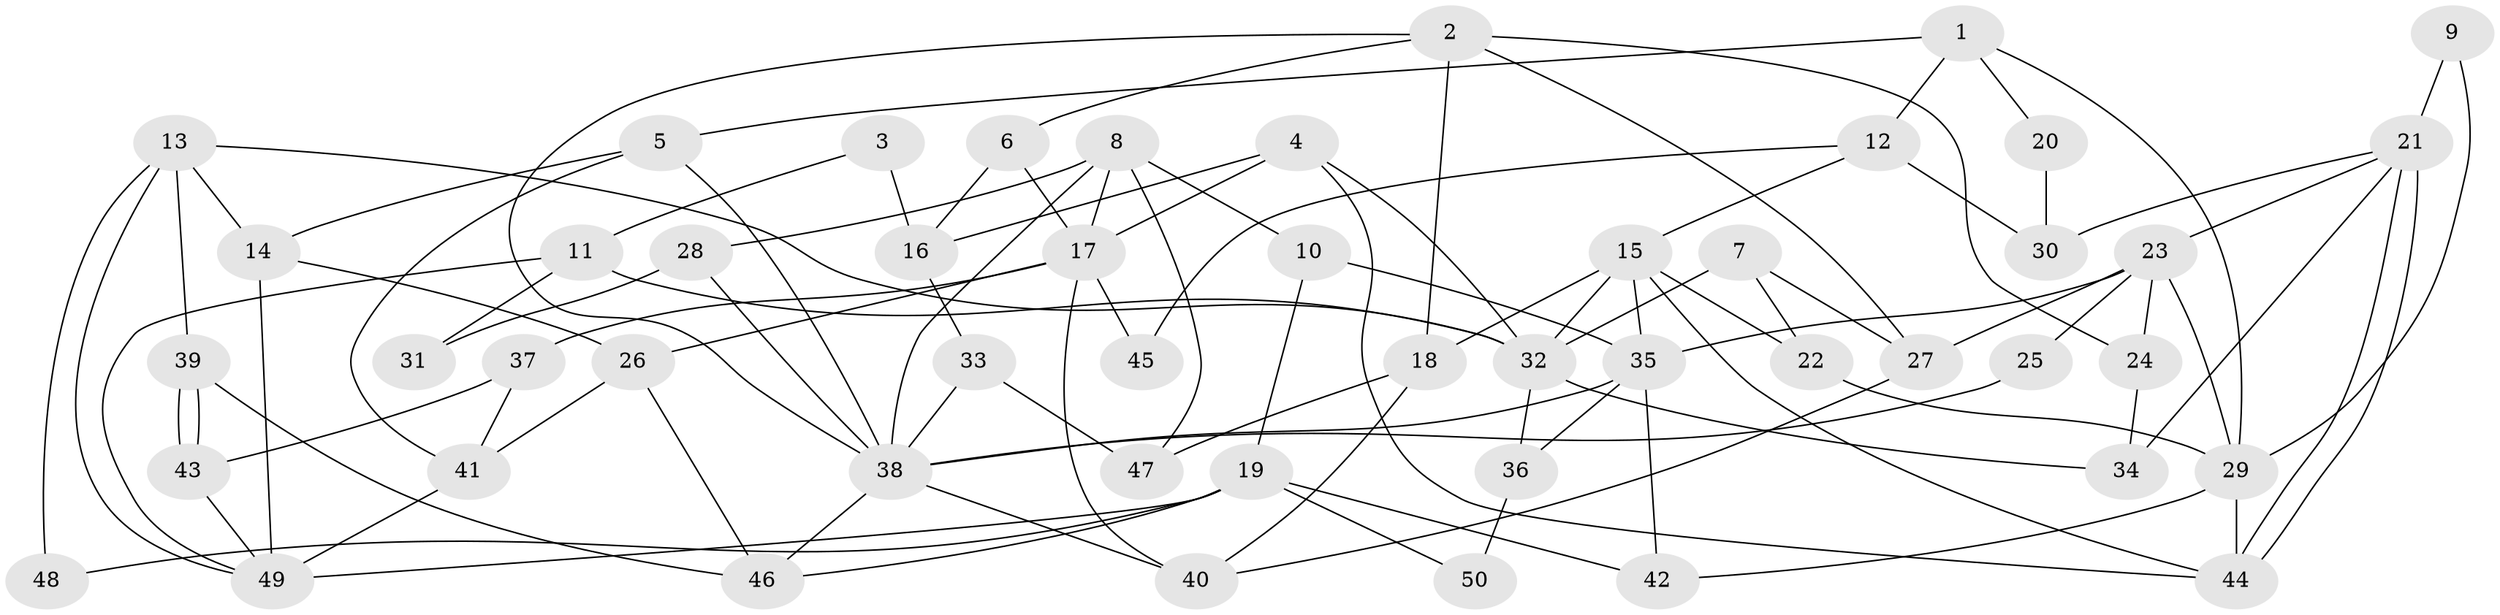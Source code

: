 // Generated by graph-tools (version 1.1) at 2025/02/03/09/25 03:02:07]
// undirected, 50 vertices, 100 edges
graph export_dot {
graph [start="1"]
  node [color=gray90,style=filled];
  1;
  2;
  3;
  4;
  5;
  6;
  7;
  8;
  9;
  10;
  11;
  12;
  13;
  14;
  15;
  16;
  17;
  18;
  19;
  20;
  21;
  22;
  23;
  24;
  25;
  26;
  27;
  28;
  29;
  30;
  31;
  32;
  33;
  34;
  35;
  36;
  37;
  38;
  39;
  40;
  41;
  42;
  43;
  44;
  45;
  46;
  47;
  48;
  49;
  50;
  1 -- 5;
  1 -- 29;
  1 -- 12;
  1 -- 20;
  2 -- 38;
  2 -- 27;
  2 -- 6;
  2 -- 18;
  2 -- 24;
  3 -- 16;
  3 -- 11;
  4 -- 44;
  4 -- 32;
  4 -- 16;
  4 -- 17;
  5 -- 14;
  5 -- 38;
  5 -- 41;
  6 -- 17;
  6 -- 16;
  7 -- 27;
  7 -- 32;
  7 -- 22;
  8 -- 17;
  8 -- 38;
  8 -- 10;
  8 -- 28;
  8 -- 47;
  9 -- 29;
  9 -- 21;
  10 -- 35;
  10 -- 19;
  11 -- 32;
  11 -- 49;
  11 -- 31;
  12 -- 15;
  12 -- 30;
  12 -- 45;
  13 -- 32;
  13 -- 39;
  13 -- 14;
  13 -- 48;
  13 -- 49;
  14 -- 49;
  14 -- 26;
  15 -- 22;
  15 -- 18;
  15 -- 32;
  15 -- 35;
  15 -- 44;
  16 -- 33;
  17 -- 37;
  17 -- 26;
  17 -- 40;
  17 -- 45;
  18 -- 47;
  18 -- 40;
  19 -- 49;
  19 -- 42;
  19 -- 46;
  19 -- 48;
  19 -- 50;
  20 -- 30;
  21 -- 44;
  21 -- 44;
  21 -- 23;
  21 -- 30;
  21 -- 34;
  22 -- 29;
  23 -- 29;
  23 -- 35;
  23 -- 24;
  23 -- 25;
  23 -- 27;
  24 -- 34;
  25 -- 38;
  26 -- 41;
  26 -- 46;
  27 -- 40;
  28 -- 38;
  28 -- 31;
  29 -- 42;
  29 -- 44;
  32 -- 34;
  32 -- 36;
  33 -- 38;
  33 -- 47;
  35 -- 38;
  35 -- 36;
  35 -- 42;
  36 -- 50;
  37 -- 41;
  37 -- 43;
  38 -- 46;
  38 -- 40;
  39 -- 43;
  39 -- 43;
  39 -- 46;
  41 -- 49;
  43 -- 49;
}
